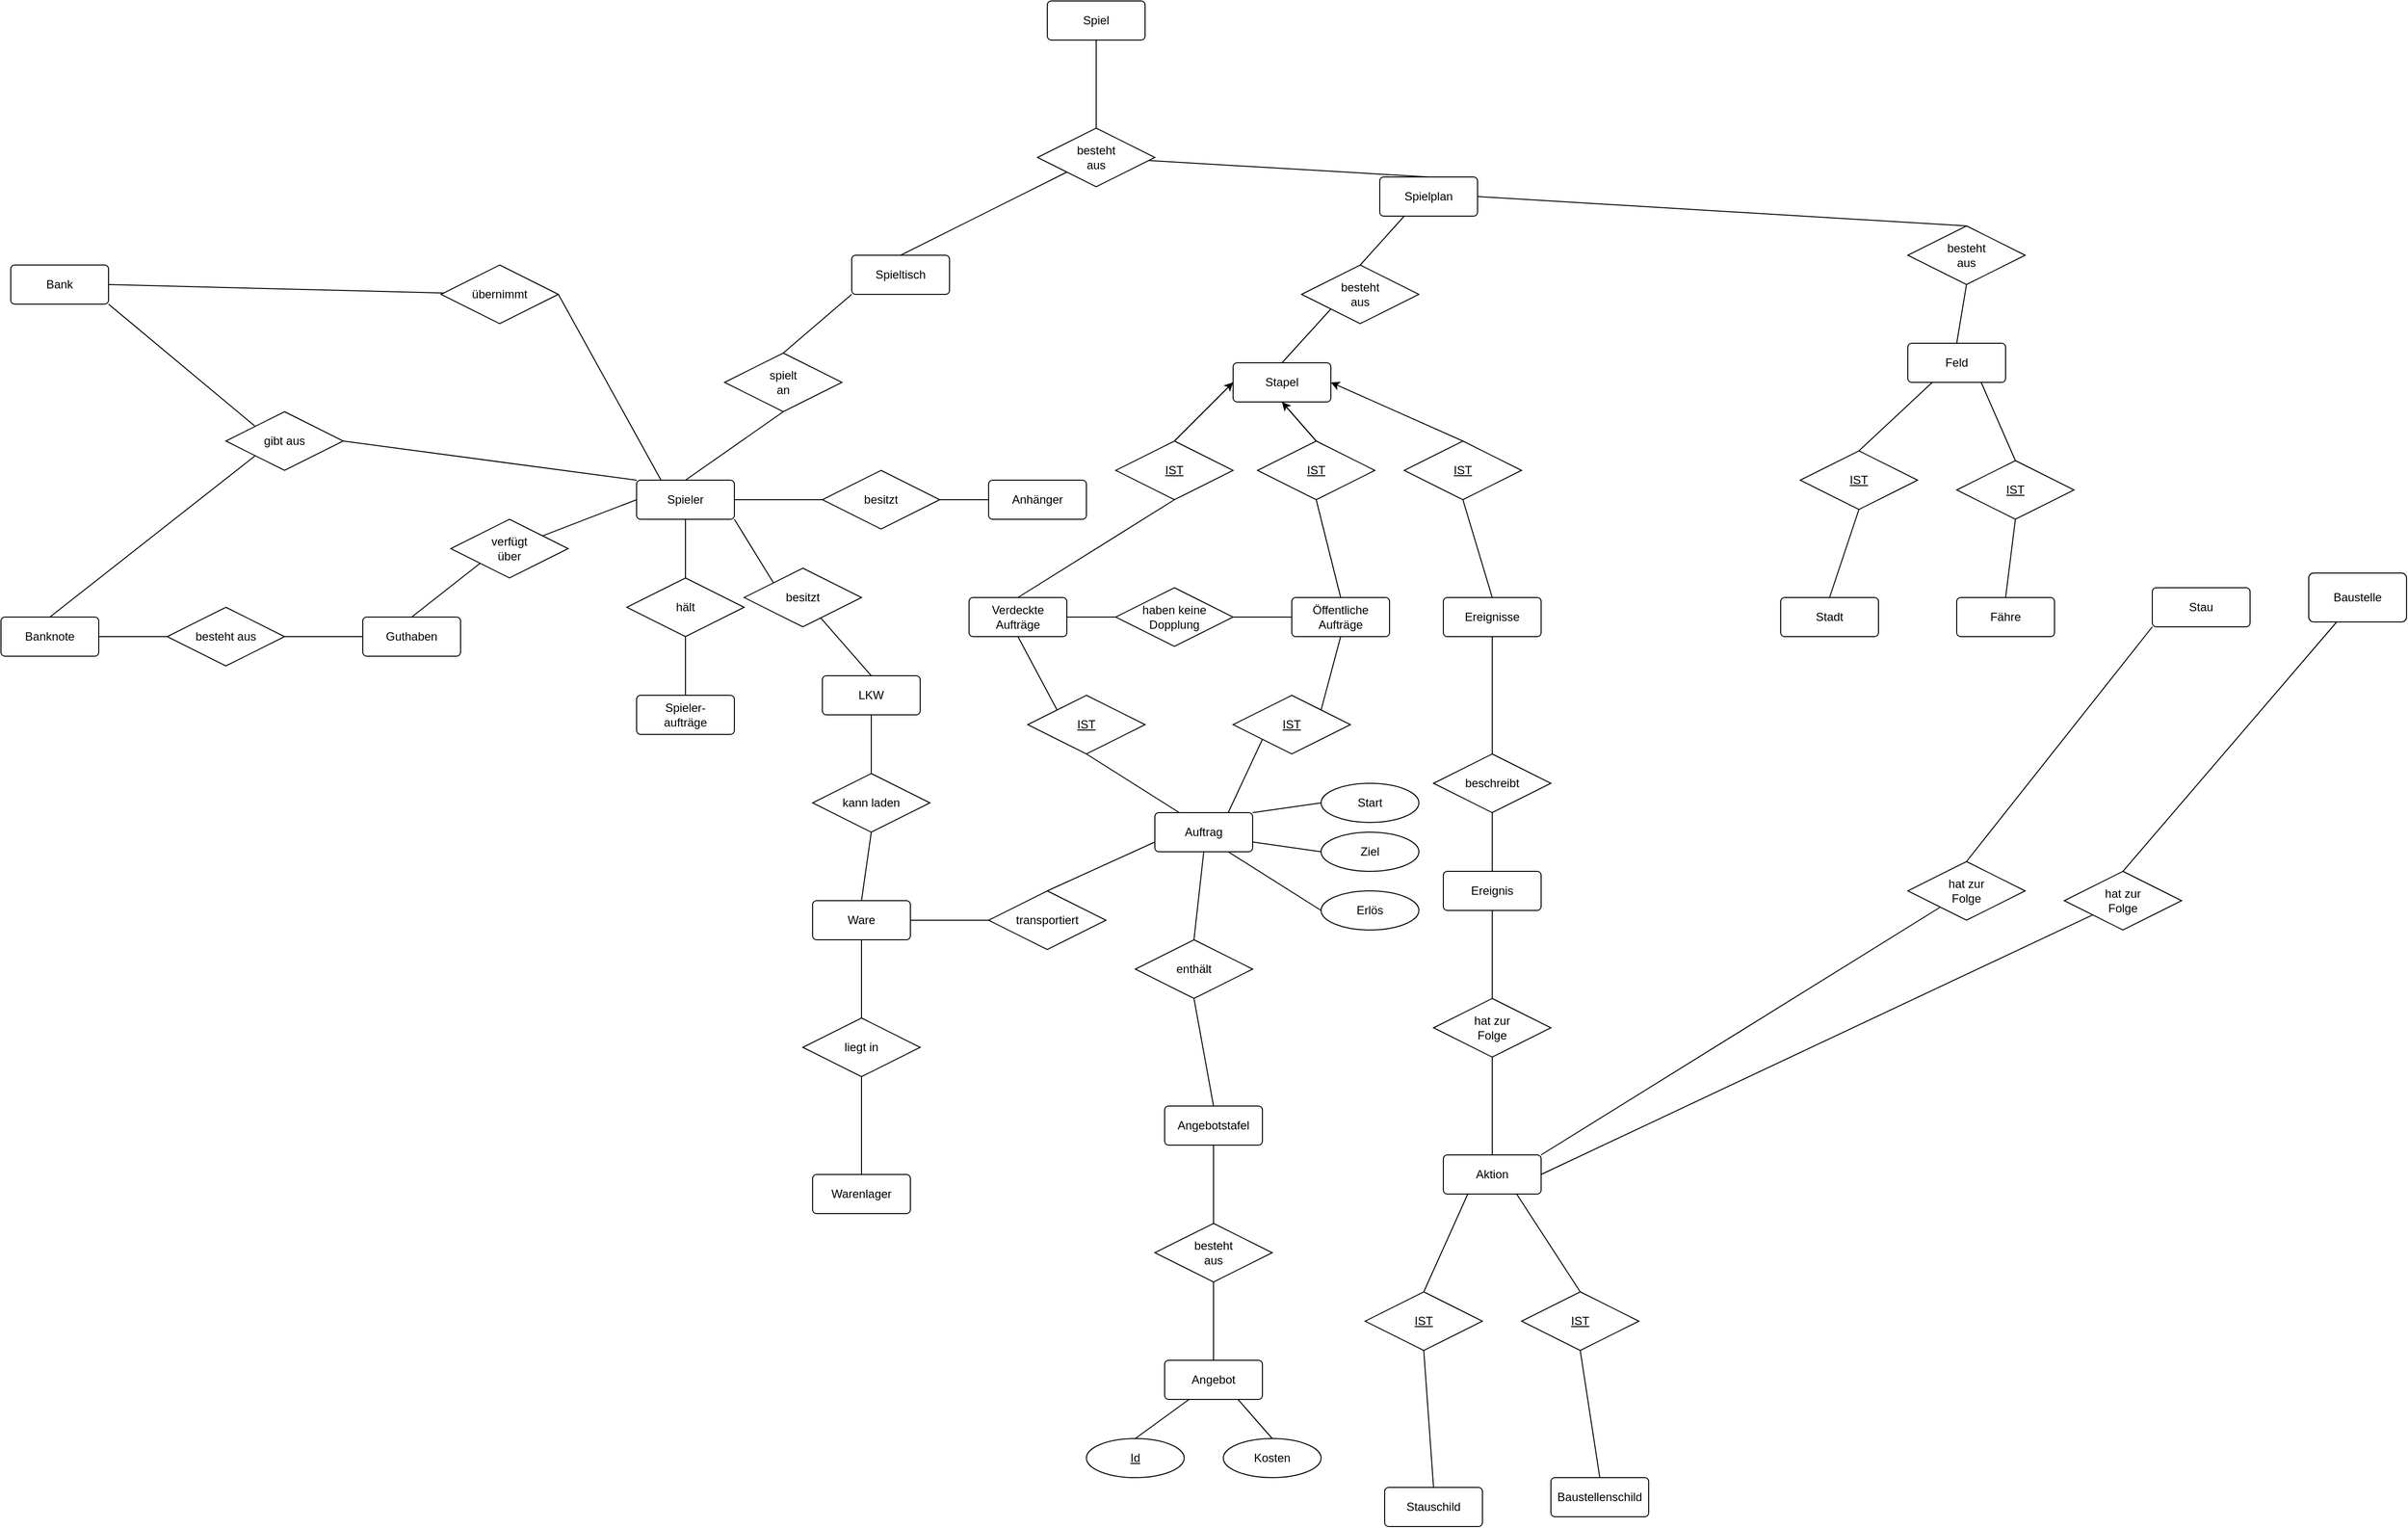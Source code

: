 <mxfile version="18.1.1" type="device"><diagram id="ntITTSzFU3TK293y7EQt" name="Page-1"><mxGraphModel dx="1580" dy="836" grid="1" gridSize="10" guides="1" tooltips="1" connect="1" arrows="1" fold="1" page="1" pageScale="1" pageWidth="4681" pageHeight="3300" math="0" shadow="0"><root><mxCell id="0"/><mxCell id="1" parent="0"/><mxCell id="xloviGdnHDKBKWyz49A0-1" value="Spieler" style="rounded=1;arcSize=10;whiteSpace=wrap;html=1;align=center;" vertex="1" parent="1"><mxGeometry x="980" y="690" width="100" height="40" as="geometry"/></mxCell><mxCell id="xloviGdnHDKBKWyz49A0-2" value="Ware" style="rounded=1;arcSize=10;whiteSpace=wrap;html=1;align=center;" vertex="1" parent="1"><mxGeometry x="1160" y="1120" width="100" height="40" as="geometry"/></mxCell><mxCell id="xloviGdnHDKBKWyz49A0-3" value="Ereignis" style="rounded=1;arcSize=10;whiteSpace=wrap;html=1;align=center;" vertex="1" parent="1"><mxGeometry x="1805" y="1090" width="100" height="40" as="geometry"/></mxCell><mxCell id="xloviGdnHDKBKWyz49A0-19" value="Stauschild" style="rounded=1;arcSize=10;whiteSpace=wrap;html=1;align=center;" vertex="1" parent="1"><mxGeometry x="1745" y="1720" width="100" height="40" as="geometry"/></mxCell><mxCell id="xloviGdnHDKBKWyz49A0-170" style="edgeStyle=none;rounded=0;orthogonalLoop=1;jettySize=auto;html=1;exitX=0.5;exitY=0;exitDx=0;exitDy=0;startArrow=none;startFill=0;endArrow=none;endFill=0;" edge="1" parent="1" source="xloviGdnHDKBKWyz49A0-20"><mxGeometry relative="1" as="geometry"><mxPoint x="1964.308" y="1710.692" as="targetPoint"/></mxGeometry></mxCell><mxCell id="xloviGdnHDKBKWyz49A0-20" value="Baustellenschild" style="rounded=1;arcSize=10;whiteSpace=wrap;html=1;align=center;" vertex="1" parent="1"><mxGeometry x="1915" y="1710" width="100" height="40" as="geometry"/></mxCell><mxCell id="xloviGdnHDKBKWyz49A0-21" value="&lt;div&gt;Spieler-&lt;/div&gt;&lt;div&gt;aufträge&lt;br&gt;&lt;/div&gt;" style="rounded=1;arcSize=10;whiteSpace=wrap;html=1;align=center;" vertex="1" parent="1"><mxGeometry x="980" y="910" width="100" height="40" as="geometry"/></mxCell><mxCell id="xloviGdnHDKBKWyz49A0-22" value="Spiel" style="rounded=1;arcSize=10;whiteSpace=wrap;html=1;align=center;" vertex="1" parent="1"><mxGeometry x="1400" y="200" width="100" height="40" as="geometry"/></mxCell><mxCell id="xloviGdnHDKBKWyz49A0-24" value="&lt;div&gt;Verdeckte&lt;/div&gt;&lt;div&gt;Aufträge&lt;br&gt;&lt;/div&gt;" style="rounded=1;arcSize=10;whiteSpace=wrap;html=1;align=center;" vertex="1" parent="1"><mxGeometry x="1320" y="810" width="100" height="40" as="geometry"/></mxCell><mxCell id="xloviGdnHDKBKWyz49A0-25" value="&lt;div&gt;Öffentliche&lt;/div&gt;&lt;div&gt;Aufträge&lt;br&gt;&lt;/div&gt;" style="rounded=1;arcSize=10;whiteSpace=wrap;html=1;align=center;" vertex="1" parent="1"><mxGeometry x="1650" y="810" width="100" height="40" as="geometry"/></mxCell><mxCell id="xloviGdnHDKBKWyz49A0-4" value="Spielplan" style="rounded=1;arcSize=10;whiteSpace=wrap;html=1;align=center;" vertex="1" parent="1"><mxGeometry x="1740" y="380" width="100" height="40" as="geometry"/></mxCell><mxCell id="xloviGdnHDKBKWyz49A0-5" value="Feld" style="rounded=1;arcSize=10;whiteSpace=wrap;html=1;align=center;" vertex="1" parent="1"><mxGeometry x="2280" y="550" width="100" height="40" as="geometry"/></mxCell><mxCell id="xloviGdnHDKBKWyz49A0-28" value="Bank" style="rounded=1;arcSize=10;whiteSpace=wrap;html=1;align=center;" vertex="1" parent="1"><mxGeometry x="340" y="470" width="100" height="40" as="geometry"/></mxCell><mxCell id="xloviGdnHDKBKWyz49A0-29" value="Banknote" style="rounded=1;arcSize=10;whiteSpace=wrap;html=1;align=center;" vertex="1" parent="1"><mxGeometry x="330" y="830" width="100" height="40" as="geometry"/></mxCell><mxCell id="xloviGdnHDKBKWyz49A0-30" value="LKW" style="rounded=1;arcSize=10;whiteSpace=wrap;html=1;align=center;" vertex="1" parent="1"><mxGeometry x="1170" y="890" width="100" height="40" as="geometry"/></mxCell><mxCell id="xloviGdnHDKBKWyz49A0-31" value="Anhänger" style="rounded=1;arcSize=10;whiteSpace=wrap;html=1;align=center;" vertex="1" parent="1"><mxGeometry x="1340" y="690" width="100" height="40" as="geometry"/></mxCell><mxCell id="xloviGdnHDKBKWyz49A0-37" value="Fähre" style="rounded=1;arcSize=10;whiteSpace=wrap;html=1;align=center;" vertex="1" parent="1"><mxGeometry x="2330" y="810" width="100" height="40" as="geometry"/></mxCell><mxCell id="xloviGdnHDKBKWyz49A0-38" value="Aktion" style="rounded=1;arcSize=10;whiteSpace=wrap;html=1;align=center;" vertex="1" parent="1"><mxGeometry x="1805" y="1380" width="100" height="40" as="geometry"/></mxCell><mxCell id="xloviGdnHDKBKWyz49A0-41" value="Spieltisch" style="rounded=1;arcSize=10;whiteSpace=wrap;html=1;align=center;" vertex="1" parent="1"><mxGeometry x="1200" y="460" width="100" height="40" as="geometry"/></mxCell><mxCell id="xloviGdnHDKBKWyz49A0-42" value="Stadt" style="rounded=1;arcSize=10;whiteSpace=wrap;html=1;align=center;" vertex="1" parent="1"><mxGeometry x="2150" y="810" width="100" height="40" as="geometry"/></mxCell><mxCell id="xloviGdnHDKBKWyz49A0-43" value="Ereignisse" style="rounded=1;arcSize=10;whiteSpace=wrap;html=1;align=center;" vertex="1" parent="1"><mxGeometry x="1805" y="810" width="100" height="40" as="geometry"/></mxCell><mxCell id="xloviGdnHDKBKWyz49A0-44" value="Warenlager" style="rounded=1;arcSize=10;whiteSpace=wrap;html=1;align=center;" vertex="1" parent="1"><mxGeometry x="1160" y="1400" width="100" height="40" as="geometry"/></mxCell><mxCell id="xloviGdnHDKBKWyz49A0-46" value="Auftrag" style="rounded=1;arcSize=10;whiteSpace=wrap;html=1;align=center;" vertex="1" parent="1"><mxGeometry x="1510" y="1030" width="100" height="40" as="geometry"/></mxCell><mxCell id="xloviGdnHDKBKWyz49A0-47" value="&lt;div&gt;besteht&lt;/div&gt;&lt;div&gt;aus&lt;br&gt;&lt;/div&gt;" style="shape=rhombus;perimeter=rhombusPerimeter;whiteSpace=wrap;html=1;align=center;" vertex="1" parent="1"><mxGeometry x="1390" y="330" width="120" height="60" as="geometry"/></mxCell><mxCell id="xloviGdnHDKBKWyz49A0-48" value="" style="endArrow=none;html=1;rounded=0;exitX=0.5;exitY=0;exitDx=0;exitDy=0;entryX=0.5;entryY=1;entryDx=0;entryDy=0;" edge="1" parent="1" source="xloviGdnHDKBKWyz49A0-47" target="xloviGdnHDKBKWyz49A0-22"><mxGeometry relative="1" as="geometry"><mxPoint x="1500" y="350" as="sourcePoint"/><mxPoint x="1660" y="350" as="targetPoint"/></mxGeometry></mxCell><mxCell id="xloviGdnHDKBKWyz49A0-49" value="" style="endArrow=none;html=1;rounded=0;exitX=0.5;exitY=0;exitDx=0;exitDy=0;entryX=0;entryY=1;entryDx=0;entryDy=0;" edge="1" parent="1" source="xloviGdnHDKBKWyz49A0-41" target="xloviGdnHDKBKWyz49A0-47"><mxGeometry relative="1" as="geometry"><mxPoint x="1500" y="550" as="sourcePoint"/><mxPoint x="1660" y="550" as="targetPoint"/></mxGeometry></mxCell><mxCell id="xloviGdnHDKBKWyz49A0-50" value="" style="endArrow=none;html=1;rounded=0;entryX=0.5;entryY=0;entryDx=0;entryDy=0;" edge="1" parent="1" source="xloviGdnHDKBKWyz49A0-47" target="xloviGdnHDKBKWyz49A0-4"><mxGeometry relative="1" as="geometry"><mxPoint x="1490" y="450" as="sourcePoint"/><mxPoint x="1650" y="450" as="targetPoint"/></mxGeometry></mxCell><mxCell id="xloviGdnHDKBKWyz49A0-178" style="edgeStyle=none;rounded=0;orthogonalLoop=1;jettySize=auto;html=1;entryX=1;entryY=0.5;entryDx=0;entryDy=0;startArrow=none;startFill=0;endArrow=none;endFill=0;exitX=0.25;exitY=0;exitDx=0;exitDy=0;" edge="1" parent="1" source="xloviGdnHDKBKWyz49A0-1" target="xloviGdnHDKBKWyz49A0-157"><mxGeometry relative="1" as="geometry"/></mxCell><mxCell id="xloviGdnHDKBKWyz49A0-51" value="&lt;div&gt;spielt&lt;/div&gt;&lt;div&gt;an&lt;br&gt;&lt;/div&gt;" style="shape=rhombus;perimeter=rhombusPerimeter;whiteSpace=wrap;html=1;align=center;" vertex="1" parent="1"><mxGeometry x="1070" y="560" width="120" height="60" as="geometry"/></mxCell><mxCell id="xloviGdnHDKBKWyz49A0-52" value="" style="endArrow=none;html=1;rounded=0;exitX=0.5;exitY=0;exitDx=0;exitDy=0;entryX=0;entryY=1;entryDx=0;entryDy=0;" edge="1" parent="1" source="xloviGdnHDKBKWyz49A0-51" target="xloviGdnHDKBKWyz49A0-41"><mxGeometry relative="1" as="geometry"><mxPoint x="1500" y="610" as="sourcePoint"/><mxPoint x="1660" y="610" as="targetPoint"/></mxGeometry></mxCell><mxCell id="xloviGdnHDKBKWyz49A0-53" value="" style="endArrow=none;html=1;rounded=0;exitX=0.5;exitY=0;exitDx=0;exitDy=0;entryX=0.5;entryY=1;entryDx=0;entryDy=0;" edge="1" parent="1" source="xloviGdnHDKBKWyz49A0-1" target="xloviGdnHDKBKWyz49A0-51"><mxGeometry relative="1" as="geometry"><mxPoint x="1500" y="610" as="sourcePoint"/><mxPoint x="1660" y="610" as="targetPoint"/></mxGeometry></mxCell><mxCell id="xloviGdnHDKBKWyz49A0-54" value="hält" style="shape=rhombus;perimeter=rhombusPerimeter;whiteSpace=wrap;html=1;align=center;" vertex="1" parent="1"><mxGeometry x="970" y="790" width="120" height="60" as="geometry"/></mxCell><mxCell id="xloviGdnHDKBKWyz49A0-55" value="" style="endArrow=none;html=1;rounded=0;exitX=0.5;exitY=0;exitDx=0;exitDy=0;entryX=0.5;entryY=1;entryDx=0;entryDy=0;" edge="1" parent="1" source="xloviGdnHDKBKWyz49A0-21" target="xloviGdnHDKBKWyz49A0-54"><mxGeometry relative="1" as="geometry"><mxPoint x="1140" y="869.5" as="sourcePoint"/><mxPoint x="1300" y="869.5" as="targetPoint"/></mxGeometry></mxCell><mxCell id="xloviGdnHDKBKWyz49A0-57" value="" style="endArrow=none;html=1;rounded=0;exitX=0.5;exitY=0;exitDx=0;exitDy=0;entryX=0.5;entryY=1;entryDx=0;entryDy=0;" edge="1" parent="1" source="xloviGdnHDKBKWyz49A0-54" target="xloviGdnHDKBKWyz49A0-1"><mxGeometry relative="1" as="geometry"><mxPoint x="1500" y="820" as="sourcePoint"/><mxPoint x="1660" y="820" as="targetPoint"/></mxGeometry></mxCell><mxCell id="xloviGdnHDKBKWyz49A0-58" value="besitzt" style="shape=rhombus;perimeter=rhombusPerimeter;whiteSpace=wrap;html=1;align=center;" vertex="1" parent="1"><mxGeometry x="1090" y="780" width="120" height="60" as="geometry"/></mxCell><mxCell id="xloviGdnHDKBKWyz49A0-59" value="" style="endArrow=none;html=1;rounded=0;exitX=0.5;exitY=0;exitDx=0;exitDy=0;" edge="1" parent="1" source="xloviGdnHDKBKWyz49A0-30" target="xloviGdnHDKBKWyz49A0-58"><mxGeometry relative="1" as="geometry"><mxPoint x="1500" y="820" as="sourcePoint"/><mxPoint x="1660" y="820" as="targetPoint"/></mxGeometry></mxCell><mxCell id="xloviGdnHDKBKWyz49A0-60" value="" style="endArrow=none;html=1;rounded=0;exitX=0;exitY=0;exitDx=0;exitDy=0;entryX=1;entryY=1;entryDx=0;entryDy=0;" edge="1" parent="1" source="xloviGdnHDKBKWyz49A0-58" target="xloviGdnHDKBKWyz49A0-1"><mxGeometry relative="1" as="geometry"><mxPoint x="1500" y="820" as="sourcePoint"/><mxPoint x="1660" y="820" as="targetPoint"/></mxGeometry></mxCell><mxCell id="xloviGdnHDKBKWyz49A0-62" value="besitzt" style="shape=rhombus;perimeter=rhombusPerimeter;whiteSpace=wrap;html=1;align=center;" vertex="1" parent="1"><mxGeometry x="1170" y="680" width="120" height="60" as="geometry"/></mxCell><mxCell id="xloviGdnHDKBKWyz49A0-64" value="" style="endArrow=none;html=1;rounded=0;exitX=1;exitY=0.5;exitDx=0;exitDy=0;entryX=0;entryY=0.5;entryDx=0;entryDy=0;" edge="1" parent="1" source="xloviGdnHDKBKWyz49A0-62" target="xloviGdnHDKBKWyz49A0-31"><mxGeometry relative="1" as="geometry"><mxPoint x="1500" y="820" as="sourcePoint"/><mxPoint x="1660" y="820" as="targetPoint"/></mxGeometry></mxCell><mxCell id="xloviGdnHDKBKWyz49A0-65" value="" style="endArrow=none;html=1;rounded=0;entryX=0;entryY=0.5;entryDx=0;entryDy=0;exitX=1;exitY=0.5;exitDx=0;exitDy=0;" edge="1" parent="1" source="xloviGdnHDKBKWyz49A0-1" target="xloviGdnHDKBKWyz49A0-62"><mxGeometry relative="1" as="geometry"><mxPoint x="1020" y="670" as="sourcePoint"/><mxPoint x="1180" y="670" as="targetPoint"/></mxGeometry></mxCell><mxCell id="xloviGdnHDKBKWyz49A0-66" value="Guthaben" style="rounded=1;arcSize=10;whiteSpace=wrap;html=1;align=center;" vertex="1" parent="1"><mxGeometry x="700" y="830" width="100" height="40" as="geometry"/></mxCell><mxCell id="xloviGdnHDKBKWyz49A0-68" value="&lt;div&gt;verfügt&lt;/div&gt;&lt;div&gt;über&lt;br&gt;&lt;/div&gt;" style="shape=rhombus;perimeter=rhombusPerimeter;whiteSpace=wrap;html=1;align=center;" vertex="1" parent="1"><mxGeometry x="790" y="730" width="120" height="60" as="geometry"/></mxCell><mxCell id="xloviGdnHDKBKWyz49A0-69" value="" style="endArrow=none;html=1;rounded=0;entryX=0;entryY=0.5;entryDx=0;entryDy=0;" edge="1" parent="1" source="xloviGdnHDKBKWyz49A0-68" target="xloviGdnHDKBKWyz49A0-1"><mxGeometry relative="1" as="geometry"><mxPoint x="830" y="709.5" as="sourcePoint"/><mxPoint x="960" y="710" as="targetPoint"/></mxGeometry></mxCell><mxCell id="xloviGdnHDKBKWyz49A0-70" value="" style="endArrow=none;html=1;rounded=0;entryX=0;entryY=1;entryDx=0;entryDy=0;exitX=0.5;exitY=0;exitDx=0;exitDy=0;" edge="1" parent="1" source="xloviGdnHDKBKWyz49A0-66" target="xloviGdnHDKBKWyz49A0-68"><mxGeometry relative="1" as="geometry"><mxPoint x="640" y="780" as="sourcePoint"/><mxPoint x="800" y="780" as="targetPoint"/></mxGeometry></mxCell><mxCell id="xloviGdnHDKBKWyz49A0-71" value="besteht aus" style="shape=rhombus;perimeter=rhombusPerimeter;whiteSpace=wrap;html=1;align=center;" vertex="1" parent="1"><mxGeometry x="500" y="820" width="120" height="60" as="geometry"/></mxCell><mxCell id="xloviGdnHDKBKWyz49A0-72" value="" style="endArrow=none;html=1;rounded=0;entryX=0;entryY=0.5;entryDx=0;entryDy=0;exitX=1;exitY=0.5;exitDx=0;exitDy=0;" edge="1" parent="1" source="xloviGdnHDKBKWyz49A0-71" target="xloviGdnHDKBKWyz49A0-66"><mxGeometry relative="1" as="geometry"><mxPoint x="510" y="799" as="sourcePoint"/><mxPoint x="670" y="799" as="targetPoint"/></mxGeometry></mxCell><mxCell id="xloviGdnHDKBKWyz49A0-73" value="" style="endArrow=none;html=1;rounded=0;entryX=0;entryY=0.5;entryDx=0;entryDy=0;exitX=1;exitY=0.5;exitDx=0;exitDy=0;" edge="1" parent="1" source="xloviGdnHDKBKWyz49A0-29" target="xloviGdnHDKBKWyz49A0-71"><mxGeometry relative="1" as="geometry"><mxPoint x="390" y="809.5" as="sourcePoint"/><mxPoint x="490" y="840" as="targetPoint"/></mxGeometry></mxCell><mxCell id="xloviGdnHDKBKWyz49A0-74" value="gibt aus" style="shape=rhombus;perimeter=rhombusPerimeter;whiteSpace=wrap;html=1;align=center;" vertex="1" parent="1"><mxGeometry x="560" y="620" width="120" height="60" as="geometry"/></mxCell><mxCell id="xloviGdnHDKBKWyz49A0-76" value="" style="endArrow=none;html=1;rounded=0;entryX=0;entryY=0;entryDx=0;entryDy=0;exitX=1;exitY=0.5;exitDx=0;exitDy=0;" edge="1" parent="1" source="xloviGdnHDKBKWyz49A0-74" target="xloviGdnHDKBKWyz49A0-1"><mxGeometry relative="1" as="geometry"><mxPoint x="720" y="630" as="sourcePoint"/><mxPoint x="880" y="630" as="targetPoint"/></mxGeometry></mxCell><mxCell id="xloviGdnHDKBKWyz49A0-77" value="" style="endArrow=none;html=1;rounded=0;exitX=0;exitY=0;exitDx=0;exitDy=0;entryX=1;entryY=1;entryDx=0;entryDy=0;" edge="1" parent="1" source="xloviGdnHDKBKWyz49A0-74" target="xloviGdnHDKBKWyz49A0-28"><mxGeometry relative="1" as="geometry"><mxPoint x="810" y="580" as="sourcePoint"/><mxPoint x="970" y="580" as="targetPoint"/></mxGeometry></mxCell><mxCell id="xloviGdnHDKBKWyz49A0-79" value="" style="endArrow=none;html=1;rounded=0;exitX=0.5;exitY=0;exitDx=0;exitDy=0;entryX=0;entryY=1;entryDx=0;entryDy=0;" edge="1" parent="1" source="xloviGdnHDKBKWyz49A0-29" target="xloviGdnHDKBKWyz49A0-74"><mxGeometry relative="1" as="geometry"><mxPoint x="350" y="709.5" as="sourcePoint"/><mxPoint x="510" y="709.5" as="targetPoint"/></mxGeometry></mxCell><mxCell id="xloviGdnHDKBKWyz49A0-81" value="&lt;u&gt;IST&lt;/u&gt;" style="shape=rhombus;perimeter=rhombusPerimeter;whiteSpace=wrap;html=1;align=center;" vertex="1" parent="1"><mxGeometry x="2170" y="660" width="120" height="60" as="geometry"/></mxCell><mxCell id="xloviGdnHDKBKWyz49A0-83" value="&lt;u&gt;IST&lt;/u&gt;" style="shape=rhombus;perimeter=rhombusPerimeter;whiteSpace=wrap;html=1;align=center;" vertex="1" parent="1"><mxGeometry x="2330" y="670" width="120" height="60" as="geometry"/></mxCell><mxCell id="xloviGdnHDKBKWyz49A0-84" value="" style="endArrow=none;html=1;rounded=0;exitX=0.5;exitY=0;exitDx=0;exitDy=0;entryX=0.5;entryY=1;entryDx=0;entryDy=0;" edge="1" parent="1" source="xloviGdnHDKBKWyz49A0-37" target="xloviGdnHDKBKWyz49A0-83"><mxGeometry relative="1" as="geometry"><mxPoint x="2340" y="720" as="sourcePoint"/><mxPoint x="2500" y="720" as="targetPoint"/></mxGeometry></mxCell><mxCell id="xloviGdnHDKBKWyz49A0-85" value="" style="endArrow=none;html=1;rounded=0;exitX=0.5;exitY=0;exitDx=0;exitDy=0;entryX=0.75;entryY=1;entryDx=0;entryDy=0;" edge="1" parent="1" source="xloviGdnHDKBKWyz49A0-83" target="xloviGdnHDKBKWyz49A0-5"><mxGeometry relative="1" as="geometry"><mxPoint x="2400" y="660" as="sourcePoint"/><mxPoint x="2410" y="580" as="targetPoint"/></mxGeometry></mxCell><mxCell id="xloviGdnHDKBKWyz49A0-86" value="" style="endArrow=none;html=1;rounded=0;exitX=0.5;exitY=0;exitDx=0;exitDy=0;entryX=0.25;entryY=1;entryDx=0;entryDy=0;" edge="1" parent="1" source="xloviGdnHDKBKWyz49A0-81" target="xloviGdnHDKBKWyz49A0-5"><mxGeometry relative="1" as="geometry"><mxPoint x="2160" y="619.5" as="sourcePoint"/><mxPoint x="2320" y="619.5" as="targetPoint"/></mxGeometry></mxCell><mxCell id="xloviGdnHDKBKWyz49A0-87" value="" style="endArrow=none;html=1;rounded=0;exitX=0.5;exitY=0;exitDx=0;exitDy=0;entryX=0.5;entryY=1;entryDx=0;entryDy=0;" edge="1" parent="1" source="xloviGdnHDKBKWyz49A0-42" target="xloviGdnHDKBKWyz49A0-81"><mxGeometry relative="1" as="geometry"><mxPoint x="2150" y="800" as="sourcePoint"/><mxPoint x="2225" y="730" as="targetPoint"/></mxGeometry></mxCell><mxCell id="xloviGdnHDKBKWyz49A0-89" value="&lt;div&gt;besteht&lt;/div&gt;&lt;div&gt;aus&lt;br&gt;&lt;/div&gt;" style="shape=rhombus;perimeter=rhombusPerimeter;whiteSpace=wrap;html=1;align=center;" vertex="1" parent="1"><mxGeometry x="2280" y="430" width="120" height="60" as="geometry"/></mxCell><mxCell id="xloviGdnHDKBKWyz49A0-90" value="" style="endArrow=none;html=1;rounded=0;exitX=0.5;exitY=0;exitDx=0;exitDy=0;entryX=1;entryY=0.5;entryDx=0;entryDy=0;" edge="1" parent="1" source="xloviGdnHDKBKWyz49A0-89" target="xloviGdnHDKBKWyz49A0-4"><mxGeometry relative="1" as="geometry"><mxPoint x="1780" y="460" as="sourcePoint"/><mxPoint x="1820" y="390" as="targetPoint"/></mxGeometry></mxCell><mxCell id="xloviGdnHDKBKWyz49A0-92" value="" style="endArrow=none;html=1;rounded=0;exitX=0.5;exitY=0;exitDx=0;exitDy=0;entryX=0.5;entryY=1;entryDx=0;entryDy=0;" edge="1" parent="1" source="xloviGdnHDKBKWyz49A0-5" target="xloviGdnHDKBKWyz49A0-89"><mxGeometry relative="1" as="geometry"><mxPoint x="2330" y="510" as="sourcePoint"/><mxPoint x="2490" y="510" as="targetPoint"/></mxGeometry></mxCell><mxCell id="xloviGdnHDKBKWyz49A0-93" value="Stapel" style="rounded=1;arcSize=10;whiteSpace=wrap;html=1;align=center;" vertex="1" parent="1"><mxGeometry x="1590" y="570" width="100" height="40" as="geometry"/></mxCell><mxCell id="xloviGdnHDKBKWyz49A0-95" value="&lt;div&gt;besteht&lt;/div&gt;&lt;div&gt;aus&lt;br&gt;&lt;/div&gt;" style="shape=rhombus;perimeter=rhombusPerimeter;whiteSpace=wrap;html=1;align=center;" vertex="1" parent="1"><mxGeometry x="1660" y="470" width="120" height="60" as="geometry"/></mxCell><mxCell id="xloviGdnHDKBKWyz49A0-96" value="" style="endArrow=none;html=1;rounded=0;exitX=0.5;exitY=0;exitDx=0;exitDy=0;entryX=0.25;entryY=1;entryDx=0;entryDy=0;" edge="1" parent="1" source="xloviGdnHDKBKWyz49A0-95" target="xloviGdnHDKBKWyz49A0-4"><mxGeometry relative="1" as="geometry"><mxPoint x="1790" y="450" as="sourcePoint"/><mxPoint x="1950" y="450" as="targetPoint"/></mxGeometry></mxCell><mxCell id="xloviGdnHDKBKWyz49A0-97" value="" style="endArrow=none;html=1;rounded=0;exitX=0.5;exitY=0;exitDx=0;exitDy=0;entryX=0;entryY=1;entryDx=0;entryDy=0;" edge="1" parent="1" source="xloviGdnHDKBKWyz49A0-93" target="xloviGdnHDKBKWyz49A0-95"><mxGeometry relative="1" as="geometry"><mxPoint x="1790" y="790" as="sourcePoint"/><mxPoint x="1950" y="790" as="targetPoint"/></mxGeometry></mxCell><mxCell id="xloviGdnHDKBKWyz49A0-98" value="&lt;u&gt;IST&lt;/u&gt;" style="shape=rhombus;perimeter=rhombusPerimeter;whiteSpace=wrap;html=1;align=center;" vertex="1" parent="1"><mxGeometry x="1725" y="1520" width="120" height="60" as="geometry"/></mxCell><mxCell id="xloviGdnHDKBKWyz49A0-99" value="&lt;u&gt;IST&lt;/u&gt;" style="shape=rhombus;perimeter=rhombusPerimeter;whiteSpace=wrap;html=1;align=center;" vertex="1" parent="1"><mxGeometry x="1885" y="1520" width="120" height="60" as="geometry"/></mxCell><mxCell id="xloviGdnHDKBKWyz49A0-101" value="" style="endArrow=none;html=1;rounded=0;exitX=0.25;exitY=1;exitDx=0;exitDy=0;entryX=0.5;entryY=0;entryDx=0;entryDy=0;" edge="1" parent="1" source="xloviGdnHDKBKWyz49A0-38" target="xloviGdnHDKBKWyz49A0-98"><mxGeometry relative="1" as="geometry"><mxPoint x="1945" y="1450" as="sourcePoint"/><mxPoint x="2135" y="1440" as="targetPoint"/></mxGeometry></mxCell><mxCell id="xloviGdnHDKBKWyz49A0-102" value="" style="endArrow=none;html=1;rounded=0;entryX=0.5;entryY=0;entryDx=0;entryDy=0;exitX=0.5;exitY=1;exitDx=0;exitDy=0;" edge="1" parent="1" source="xloviGdnHDKBKWyz49A0-98" target="xloviGdnHDKBKWyz49A0-19"><mxGeometry relative="1" as="geometry"><mxPoint x="1735" y="1590" as="sourcePoint"/><mxPoint x="1775" y="1645" as="targetPoint"/></mxGeometry></mxCell><mxCell id="xloviGdnHDKBKWyz49A0-103" value="" style="endArrow=none;html=1;rounded=0;exitX=0.75;exitY=1;exitDx=0;exitDy=0;entryX=0.5;entryY=0;entryDx=0;entryDy=0;" edge="1" parent="1" source="xloviGdnHDKBKWyz49A0-38" target="xloviGdnHDKBKWyz49A0-99"><mxGeometry relative="1" as="geometry"><mxPoint x="1945" y="1430" as="sourcePoint"/><mxPoint x="2175" y="1440" as="targetPoint"/></mxGeometry></mxCell><mxCell id="xloviGdnHDKBKWyz49A0-104" value="" style="endArrow=none;html=1;rounded=0;exitX=0.5;exitY=1;exitDx=0;exitDy=0;entryX=0.5;entryY=0;entryDx=0;entryDy=0;" edge="1" parent="1" source="xloviGdnHDKBKWyz49A0-99" target="xloviGdnHDKBKWyz49A0-20"><mxGeometry relative="1" as="geometry"><mxPoint x="2005" y="1578.82" as="sourcePoint"/><mxPoint x="2165" y="1578.82" as="targetPoint"/></mxGeometry></mxCell><mxCell id="xloviGdnHDKBKWyz49A0-105" value="&lt;div&gt;hat zur&lt;/div&gt;&lt;div&gt;Folge&lt;br&gt;&lt;/div&gt;" style="shape=rhombus;perimeter=rhombusPerimeter;whiteSpace=wrap;html=1;align=center;" vertex="1" parent="1"><mxGeometry x="1795" y="1220" width="120" height="60" as="geometry"/></mxCell><mxCell id="xloviGdnHDKBKWyz49A0-106" value="" style="endArrow=none;html=1;rounded=0;exitX=0.5;exitY=0;exitDx=0;exitDy=0;" edge="1" parent="1" source="xloviGdnHDKBKWyz49A0-38" target="xloviGdnHDKBKWyz49A0-105"><mxGeometry relative="1" as="geometry"><mxPoint x="2015" y="1280" as="sourcePoint"/><mxPoint x="2175" y="1280" as="targetPoint"/></mxGeometry></mxCell><mxCell id="xloviGdnHDKBKWyz49A0-107" value="" style="endArrow=none;html=1;rounded=0;exitX=0.5;exitY=0;exitDx=0;exitDy=0;entryX=0.5;entryY=1;entryDx=0;entryDy=0;" edge="1" parent="1" source="xloviGdnHDKBKWyz49A0-105" target="xloviGdnHDKBKWyz49A0-3"><mxGeometry relative="1" as="geometry"><mxPoint x="1855" y="1180" as="sourcePoint"/><mxPoint x="2015" y="1180" as="targetPoint"/></mxGeometry></mxCell><mxCell id="xloviGdnHDKBKWyz49A0-108" value="beschreibt" style="shape=rhombus;perimeter=rhombusPerimeter;whiteSpace=wrap;html=1;align=center;" vertex="1" parent="1"><mxGeometry x="1795" y="970" width="120" height="60" as="geometry"/></mxCell><mxCell id="xloviGdnHDKBKWyz49A0-110" value="" style="endArrow=none;html=1;rounded=0;exitX=0.5;exitY=0;exitDx=0;exitDy=0;entryX=0.5;entryY=1;entryDx=0;entryDy=0;" edge="1" parent="1" source="xloviGdnHDKBKWyz49A0-108" target="xloviGdnHDKBKWyz49A0-43"><mxGeometry relative="1" as="geometry"><mxPoint x="1895" y="949.41" as="sourcePoint"/><mxPoint x="2055" y="949.41" as="targetPoint"/></mxGeometry></mxCell><mxCell id="xloviGdnHDKBKWyz49A0-111" value="" style="endArrow=none;html=1;rounded=0;exitX=0.5;exitY=1;exitDx=0;exitDy=0;entryX=0.5;entryY=0;entryDx=0;entryDy=0;" edge="1" parent="1" source="xloviGdnHDKBKWyz49A0-108" target="xloviGdnHDKBKWyz49A0-3"><mxGeometry relative="1" as="geometry"><mxPoint x="1905" y="1050" as="sourcePoint"/><mxPoint x="2065" y="1050" as="targetPoint"/></mxGeometry></mxCell><mxCell id="xloviGdnHDKBKWyz49A0-112" value="&lt;u&gt;IST&lt;/u&gt;" style="shape=rhombus;perimeter=rhombusPerimeter;whiteSpace=wrap;html=1;align=center;" vertex="1" parent="1"><mxGeometry x="1470" y="650" width="120" height="60" as="geometry"/></mxCell><mxCell id="xloviGdnHDKBKWyz49A0-113" value="&lt;u&gt;IST&lt;/u&gt;" style="shape=rhombus;perimeter=rhombusPerimeter;whiteSpace=wrap;html=1;align=center;" vertex="1" parent="1"><mxGeometry x="1765" y="650" width="120" height="60" as="geometry"/></mxCell><mxCell id="xloviGdnHDKBKWyz49A0-114" value="&lt;u&gt;IST&lt;/u&gt;" style="shape=rhombus;perimeter=rhombusPerimeter;whiteSpace=wrap;html=1;align=center;" vertex="1" parent="1"><mxGeometry x="1615" y="650" width="120" height="60" as="geometry"/></mxCell><mxCell id="xloviGdnHDKBKWyz49A0-115" value="" style="endArrow=none;html=1;rounded=0;entryX=0.5;entryY=0;entryDx=0;entryDy=0;exitX=1;exitY=0.5;exitDx=0;exitDy=0;endFill=0;startArrow=classic;startFill=1;" edge="1" parent="1" source="xloviGdnHDKBKWyz49A0-93" target="xloviGdnHDKBKWyz49A0-113"><mxGeometry relative="1" as="geometry"><mxPoint x="1700" y="608.67" as="sourcePoint"/><mxPoint x="1860" y="608.67" as="targetPoint"/></mxGeometry></mxCell><mxCell id="xloviGdnHDKBKWyz49A0-116" value="" style="endArrow=none;html=1;rounded=0;exitX=0.5;exitY=0;exitDx=0;exitDy=0;entryX=0.5;entryY=1;entryDx=0;entryDy=0;" edge="1" parent="1" source="xloviGdnHDKBKWyz49A0-114" target="xloviGdnHDKBKWyz49A0-93"><mxGeometry relative="1" as="geometry"><mxPoint x="1690" y="820" as="sourcePoint"/><mxPoint x="1850" y="820" as="targetPoint"/></mxGeometry></mxCell><mxCell id="xloviGdnHDKBKWyz49A0-118" value="" style="endArrow=none;html=1;rounded=0;entryX=0.5;entryY=0;entryDx=0;entryDy=0;exitX=0;exitY=0.5;exitDx=0;exitDy=0;" edge="1" parent="1" source="xloviGdnHDKBKWyz49A0-93" target="xloviGdnHDKBKWyz49A0-112"><mxGeometry relative="1" as="geometry"><mxPoint x="1360" y="580" as="sourcePoint"/><mxPoint x="1520" y="580" as="targetPoint"/></mxGeometry></mxCell><mxCell id="xloviGdnHDKBKWyz49A0-119" value="" style="endArrow=none;html=1;rounded=0;exitX=0.5;exitY=1;exitDx=0;exitDy=0;entryX=0.5;entryY=0;entryDx=0;entryDy=0;" edge="1" parent="1" source="xloviGdnHDKBKWyz49A0-112" target="xloviGdnHDKBKWyz49A0-24"><mxGeometry relative="1" as="geometry"><mxPoint x="1690" y="820" as="sourcePoint"/><mxPoint x="1850" y="820" as="targetPoint"/></mxGeometry></mxCell><mxCell id="xloviGdnHDKBKWyz49A0-120" value="" style="endArrow=none;html=1;rounded=0;exitX=0.5;exitY=1;exitDx=0;exitDy=0;entryX=0.5;entryY=0;entryDx=0;entryDy=0;" edge="1" parent="1" source="xloviGdnHDKBKWyz49A0-114" target="xloviGdnHDKBKWyz49A0-25"><mxGeometry relative="1" as="geometry"><mxPoint x="1690" y="820" as="sourcePoint"/><mxPoint x="1850" y="820" as="targetPoint"/></mxGeometry></mxCell><mxCell id="xloviGdnHDKBKWyz49A0-121" value="" style="endArrow=none;html=1;rounded=0;exitX=0.5;exitY=1;exitDx=0;exitDy=0;entryX=0.5;entryY=0;entryDx=0;entryDy=0;" edge="1" parent="1" source="xloviGdnHDKBKWyz49A0-113" target="xloviGdnHDKBKWyz49A0-43"><mxGeometry relative="1" as="geometry"><mxPoint x="1815" y="759.33" as="sourcePoint"/><mxPoint x="1975" y="759.33" as="targetPoint"/></mxGeometry></mxCell><mxCell id="xloviGdnHDKBKWyz49A0-123" value="&lt;u&gt;IST&lt;/u&gt;" style="shape=rhombus;perimeter=rhombusPerimeter;whiteSpace=wrap;html=1;align=center;" vertex="1" parent="1"><mxGeometry x="1590" y="910" width="120" height="60" as="geometry"/></mxCell><mxCell id="xloviGdnHDKBKWyz49A0-124" value="&lt;u&gt;IST&lt;/u&gt;" style="shape=rhombus;perimeter=rhombusPerimeter;whiteSpace=wrap;html=1;align=center;" vertex="1" parent="1"><mxGeometry x="1380" y="910" width="120" height="60" as="geometry"/></mxCell><mxCell id="xloviGdnHDKBKWyz49A0-125" value="&lt;div&gt;haben keine&lt;/div&gt;&lt;div&gt;Dopplung&lt;br&gt;&lt;/div&gt;" style="shape=rhombus;perimeter=rhombusPerimeter;whiteSpace=wrap;html=1;align=center;" vertex="1" parent="1"><mxGeometry x="1470" y="800" width="120" height="60" as="geometry"/></mxCell><mxCell id="xloviGdnHDKBKWyz49A0-126" value="" style="endArrow=none;html=1;rounded=0;exitX=1;exitY=0.5;exitDx=0;exitDy=0;entryX=0;entryY=0.5;entryDx=0;entryDy=0;" edge="1" parent="1" source="xloviGdnHDKBKWyz49A0-125" target="xloviGdnHDKBKWyz49A0-25"><mxGeometry relative="1" as="geometry"><mxPoint x="1580" y="870" as="sourcePoint"/><mxPoint x="1740" y="870" as="targetPoint"/></mxGeometry></mxCell><mxCell id="xloviGdnHDKBKWyz49A0-127" value="" style="endArrow=none;html=1;rounded=0;exitX=1;exitY=0.5;exitDx=0;exitDy=0;entryX=0;entryY=0.5;entryDx=0;entryDy=0;" edge="1" parent="1" source="xloviGdnHDKBKWyz49A0-24" target="xloviGdnHDKBKWyz49A0-125"><mxGeometry relative="1" as="geometry"><mxPoint x="1460" y="880" as="sourcePoint"/><mxPoint x="1620" y="880" as="targetPoint"/></mxGeometry></mxCell><mxCell id="xloviGdnHDKBKWyz49A0-128" value="" style="endArrow=none;html=1;rounded=0;exitX=0.5;exitY=1;exitDx=0;exitDy=0;entryX=0;entryY=0;entryDx=0;entryDy=0;" edge="1" parent="1" source="xloviGdnHDKBKWyz49A0-24" target="xloviGdnHDKBKWyz49A0-124"><mxGeometry relative="1" as="geometry"><mxPoint x="1380" y="880" as="sourcePoint"/><mxPoint x="1540" y="880" as="targetPoint"/></mxGeometry></mxCell><mxCell id="xloviGdnHDKBKWyz49A0-129" value="" style="endArrow=none;html=1;rounded=0;exitX=0.5;exitY=1;exitDx=0;exitDy=0;entryX=0.25;entryY=0;entryDx=0;entryDy=0;" edge="1" parent="1" source="xloviGdnHDKBKWyz49A0-124" target="xloviGdnHDKBKWyz49A0-46"><mxGeometry relative="1" as="geometry"><mxPoint x="1360" y="1010" as="sourcePoint"/><mxPoint x="1520" y="1010" as="targetPoint"/></mxGeometry></mxCell><mxCell id="xloviGdnHDKBKWyz49A0-130" value="" style="endArrow=none;html=1;rounded=0;exitX=0.5;exitY=1;exitDx=0;exitDy=0;entryX=1;entryY=0;entryDx=0;entryDy=0;" edge="1" parent="1" source="xloviGdnHDKBKWyz49A0-25" target="xloviGdnHDKBKWyz49A0-123"><mxGeometry relative="1" as="geometry"><mxPoint x="1685" y="890" as="sourcePoint"/><mxPoint x="1845" y="890" as="targetPoint"/></mxGeometry></mxCell><mxCell id="xloviGdnHDKBKWyz49A0-131" value="" style="endArrow=none;html=1;rounded=0;exitX=0.75;exitY=0;exitDx=0;exitDy=0;entryX=0;entryY=1;entryDx=0;entryDy=0;" edge="1" parent="1" source="xloviGdnHDKBKWyz49A0-46" target="xloviGdnHDKBKWyz49A0-123"><mxGeometry relative="1" as="geometry"><mxPoint x="1630" y="1000" as="sourcePoint"/><mxPoint x="1790" y="1000" as="targetPoint"/></mxGeometry></mxCell><mxCell id="xloviGdnHDKBKWyz49A0-132" value="kann laden" style="shape=rhombus;perimeter=rhombusPerimeter;whiteSpace=wrap;html=1;align=center;" vertex="1" parent="1"><mxGeometry x="1160" y="990" width="120" height="60" as="geometry"/></mxCell><mxCell id="xloviGdnHDKBKWyz49A0-133" value="liegt in" style="shape=rhombus;perimeter=rhombusPerimeter;whiteSpace=wrap;html=1;align=center;" vertex="1" parent="1"><mxGeometry x="1150" y="1240" width="120" height="60" as="geometry"/></mxCell><mxCell id="xloviGdnHDKBKWyz49A0-134" value="transportiert" style="shape=rhombus;perimeter=rhombusPerimeter;whiteSpace=wrap;html=1;align=center;" vertex="1" parent="1"><mxGeometry x="1340" y="1110" width="120" height="60" as="geometry"/></mxCell><mxCell id="xloviGdnHDKBKWyz49A0-135" value="" style="endArrow=none;html=1;rounded=0;exitX=1;exitY=0.5;exitDx=0;exitDy=0;entryX=0;entryY=0.5;entryDx=0;entryDy=0;" edge="1" parent="1" source="xloviGdnHDKBKWyz49A0-2" target="xloviGdnHDKBKWyz49A0-134"><mxGeometry relative="1" as="geometry"><mxPoint x="1320" y="1210" as="sourcePoint"/><mxPoint x="1480" y="1210" as="targetPoint"/></mxGeometry></mxCell><mxCell id="xloviGdnHDKBKWyz49A0-136" value="" style="endArrow=none;html=1;rounded=0;exitX=0.5;exitY=0;exitDx=0;exitDy=0;entryX=0;entryY=0.75;entryDx=0;entryDy=0;" edge="1" parent="1" source="xloviGdnHDKBKWyz49A0-134" target="xloviGdnHDKBKWyz49A0-46"><mxGeometry relative="1" as="geometry"><mxPoint x="1520" y="1108.67" as="sourcePoint"/><mxPoint x="1680" y="1108.67" as="targetPoint"/></mxGeometry></mxCell><mxCell id="xloviGdnHDKBKWyz49A0-137" value="" style="endArrow=none;html=1;rounded=0;entryX=0.5;entryY=1;entryDx=0;entryDy=0;" edge="1" parent="1" source="xloviGdnHDKBKWyz49A0-132" target="xloviGdnHDKBKWyz49A0-30"><mxGeometry relative="1" as="geometry"><mxPoint x="910" y="1060" as="sourcePoint"/><mxPoint x="1070" y="1060" as="targetPoint"/></mxGeometry></mxCell><mxCell id="xloviGdnHDKBKWyz49A0-138" value="" style="endArrow=none;html=1;rounded=0;entryX=0.5;entryY=0;entryDx=0;entryDy=0;exitX=0.5;exitY=1;exitDx=0;exitDy=0;" edge="1" parent="1" source="xloviGdnHDKBKWyz49A0-132" target="xloviGdnHDKBKWyz49A0-2"><mxGeometry relative="1" as="geometry"><mxPoint x="1030" y="1100" as="sourcePoint"/><mxPoint x="1190" y="1100" as="targetPoint"/></mxGeometry></mxCell><mxCell id="xloviGdnHDKBKWyz49A0-139" value="" style="endArrow=none;html=1;rounded=0;entryX=0.5;entryY=0;entryDx=0;entryDy=0;exitX=0.5;exitY=1;exitDx=0;exitDy=0;" edge="1" parent="1" source="xloviGdnHDKBKWyz49A0-2" target="xloviGdnHDKBKWyz49A0-133"><mxGeometry relative="1" as="geometry"><mxPoint x="1020" y="1190" as="sourcePoint"/><mxPoint x="1180" y="1190" as="targetPoint"/></mxGeometry></mxCell><mxCell id="xloviGdnHDKBKWyz49A0-140" value="" style="endArrow=none;html=1;rounded=0;exitX=0.5;exitY=1;exitDx=0;exitDy=0;" edge="1" parent="1" source="xloviGdnHDKBKWyz49A0-133" target="xloviGdnHDKBKWyz49A0-44"><mxGeometry relative="1" as="geometry"><mxPoint x="1200" y="1330" as="sourcePoint"/><mxPoint x="1360" y="1330" as="targetPoint"/></mxGeometry></mxCell><mxCell id="xloviGdnHDKBKWyz49A0-141" value="Start" style="ellipse;whiteSpace=wrap;html=1;align=center;" vertex="1" parent="1"><mxGeometry x="1680" y="1000" width="100" height="40" as="geometry"/></mxCell><mxCell id="xloviGdnHDKBKWyz49A0-142" value="Ziel" style="ellipse;whiteSpace=wrap;html=1;align=center;" vertex="1" parent="1"><mxGeometry x="1680" y="1050" width="100" height="40" as="geometry"/></mxCell><mxCell id="xloviGdnHDKBKWyz49A0-144" value="Angebotstafel" style="rounded=1;arcSize=10;whiteSpace=wrap;html=1;align=center;" vertex="1" parent="1"><mxGeometry x="1520" y="1330" width="100" height="40" as="geometry"/></mxCell><mxCell id="xloviGdnHDKBKWyz49A0-145" value="Angebot" style="rounded=1;arcSize=10;whiteSpace=wrap;html=1;align=center;" vertex="1" parent="1"><mxGeometry x="1520" y="1590" width="100" height="40" as="geometry"/></mxCell><mxCell id="xloviGdnHDKBKWyz49A0-146" value="&lt;div&gt;besteht&lt;/div&gt;&lt;div&gt;aus&lt;br&gt;&lt;/div&gt;" style="shape=rhombus;perimeter=rhombusPerimeter;whiteSpace=wrap;html=1;align=center;" vertex="1" parent="1"><mxGeometry x="1510" y="1450" width="120" height="60" as="geometry"/></mxCell><mxCell id="xloviGdnHDKBKWyz49A0-147" value="" style="endArrow=none;html=1;rounded=0;entryX=0.5;entryY=0;entryDx=0;entryDy=0;" edge="1" parent="1" source="xloviGdnHDKBKWyz49A0-146" target="xloviGdnHDKBKWyz49A0-145"><mxGeometry relative="1" as="geometry"><mxPoint x="1360" y="1528.67" as="sourcePoint"/><mxPoint x="1520" y="1528.67" as="targetPoint"/></mxGeometry></mxCell><mxCell id="xloviGdnHDKBKWyz49A0-148" value="" style="endArrow=none;html=1;rounded=0;entryX=0.5;entryY=0;entryDx=0;entryDy=0;exitX=0.5;exitY=1;exitDx=0;exitDy=0;" edge="1" parent="1" source="xloviGdnHDKBKWyz49A0-144" target="xloviGdnHDKBKWyz49A0-146"><mxGeometry relative="1" as="geometry"><mxPoint x="1400" y="1399.33" as="sourcePoint"/><mxPoint x="1560" y="1399.33" as="targetPoint"/></mxGeometry></mxCell><mxCell id="xloviGdnHDKBKWyz49A0-149" value="" style="endArrow=none;html=1;rounded=0;entryX=0.5;entryY=0;entryDx=0;entryDy=0;exitX=0.5;exitY=1;exitDx=0;exitDy=0;" edge="1" parent="1" source="xloviGdnHDKBKWyz49A0-150" target="xloviGdnHDKBKWyz49A0-144"><mxGeometry relative="1" as="geometry"><mxPoint x="1540" y="1270" as="sourcePoint"/><mxPoint x="1570" y="1280" as="targetPoint"/></mxGeometry></mxCell><mxCell id="xloviGdnHDKBKWyz49A0-150" value="enthält" style="shape=rhombus;perimeter=rhombusPerimeter;whiteSpace=wrap;html=1;align=center;" vertex="1" parent="1"><mxGeometry x="1490" y="1160" width="120" height="60" as="geometry"/></mxCell><mxCell id="xloviGdnHDKBKWyz49A0-151" value="" style="endArrow=none;html=1;rounded=0;entryX=0.5;entryY=0;entryDx=0;entryDy=0;exitX=0.5;exitY=1;exitDx=0;exitDy=0;" edge="1" parent="1" source="xloviGdnHDKBKWyz49A0-46" target="xloviGdnHDKBKWyz49A0-150"><mxGeometry relative="1" as="geometry"><mxPoint x="1455" y="1109.33" as="sourcePoint"/><mxPoint x="1615" y="1109.33" as="targetPoint"/></mxGeometry></mxCell><mxCell id="xloviGdnHDKBKWyz49A0-152" value="" style="endArrow=none;html=1;rounded=0;exitX=1;exitY=0;exitDx=0;exitDy=0;entryX=0;entryY=0.5;entryDx=0;entryDy=0;" edge="1" parent="1" source="xloviGdnHDKBKWyz49A0-46" target="xloviGdnHDKBKWyz49A0-141"><mxGeometry relative="1" as="geometry"><mxPoint x="1605" y="1150" as="sourcePoint"/><mxPoint x="1765" y="1150" as="targetPoint"/></mxGeometry></mxCell><mxCell id="xloviGdnHDKBKWyz49A0-153" value="" style="endArrow=none;html=1;rounded=0;entryX=0;entryY=0.5;entryDx=0;entryDy=0;exitX=1;exitY=0.75;exitDx=0;exitDy=0;" edge="1" parent="1" source="xloviGdnHDKBKWyz49A0-46" target="xloviGdnHDKBKWyz49A0-142"><mxGeometry relative="1" as="geometry"><mxPoint x="1560" y="1140" as="sourcePoint"/><mxPoint x="1720" y="1140" as="targetPoint"/></mxGeometry></mxCell><mxCell id="xloviGdnHDKBKWyz49A0-155" value="Erlös" style="ellipse;whiteSpace=wrap;html=1;align=center;" vertex="1" parent="1"><mxGeometry x="1680" y="1110" width="100" height="40" as="geometry"/></mxCell><mxCell id="xloviGdnHDKBKWyz49A0-156" value="" style="endArrow=none;html=1;rounded=0;entryX=0;entryY=0.5;entryDx=0;entryDy=0;exitX=0.75;exitY=1;exitDx=0;exitDy=0;" edge="1" parent="1" source="xloviGdnHDKBKWyz49A0-46" target="xloviGdnHDKBKWyz49A0-155"><mxGeometry relative="1" as="geometry"><mxPoint x="1500" y="1118.67" as="sourcePoint"/><mxPoint x="1660" y="1118.67" as="targetPoint"/></mxGeometry></mxCell><mxCell id="xloviGdnHDKBKWyz49A0-179" style="edgeStyle=none;rounded=0;orthogonalLoop=1;jettySize=auto;html=1;entryX=1;entryY=0.5;entryDx=0;entryDy=0;startArrow=none;startFill=0;endArrow=none;endFill=0;" edge="1" parent="1" source="xloviGdnHDKBKWyz49A0-157" target="xloviGdnHDKBKWyz49A0-28"><mxGeometry relative="1" as="geometry"/></mxCell><mxCell id="xloviGdnHDKBKWyz49A0-157" value="übernimmt" style="shape=rhombus;perimeter=rhombusPerimeter;whiteSpace=wrap;html=1;align=center;" vertex="1" parent="1"><mxGeometry x="780" y="470" width="120" height="60" as="geometry"/></mxCell><mxCell id="xloviGdnHDKBKWyz49A0-158" value="" style="endArrow=classic;html=1;rounded=0;exitX=0.5;exitY=0;exitDx=0;exitDy=0;entryX=0.5;entryY=1;entryDx=0;entryDy=0;endFill=1;" edge="1" parent="1"><mxGeometry relative="1" as="geometry"><mxPoint x="1675" y="650" as="sourcePoint"/><mxPoint x="1640" y="610" as="targetPoint"/></mxGeometry></mxCell><mxCell id="xloviGdnHDKBKWyz49A0-159" value="" style="endArrow=none;html=1;rounded=0;entryX=0.5;entryY=0;entryDx=0;entryDy=0;exitX=0;exitY=0.5;exitDx=0;exitDy=0;endFill=0;startArrow=classic;startFill=1;" edge="1" parent="1"><mxGeometry relative="1" as="geometry"><mxPoint x="1590" y="590" as="sourcePoint"/><mxPoint x="1530" y="650" as="targetPoint"/></mxGeometry></mxCell><mxCell id="xloviGdnHDKBKWyz49A0-160" value="Stau" style="rounded=1;arcSize=10;whiteSpace=wrap;html=1;align=center;" vertex="1" parent="1"><mxGeometry x="2530" y="800" width="100" height="40" as="geometry"/></mxCell><mxCell id="xloviGdnHDKBKWyz49A0-167" style="orthogonalLoop=1;jettySize=auto;html=1;entryX=0.5;entryY=0;entryDx=0;entryDy=0;startArrow=none;startFill=0;endArrow=none;endFill=0;rounded=0;" edge="1" parent="1" source="xloviGdnHDKBKWyz49A0-161" target="xloviGdnHDKBKWyz49A0-164"><mxGeometry relative="1" as="geometry"/></mxCell><mxCell id="xloviGdnHDKBKWyz49A0-161" value="Baustelle" style="rounded=1;arcSize=10;whiteSpace=wrap;html=1;align=center;" vertex="1" parent="1"><mxGeometry x="2690" y="785" width="100" height="50" as="geometry"/></mxCell><mxCell id="xloviGdnHDKBKWyz49A0-169" style="edgeStyle=none;rounded=0;orthogonalLoop=1;jettySize=auto;html=1;entryX=1;entryY=0;entryDx=0;entryDy=0;startArrow=none;startFill=0;endArrow=none;endFill=0;" edge="1" parent="1" source="xloviGdnHDKBKWyz49A0-162" target="xloviGdnHDKBKWyz49A0-38"><mxGeometry relative="1" as="geometry"/></mxCell><mxCell id="xloviGdnHDKBKWyz49A0-162" value="&lt;div&gt;hat zur&lt;/div&gt;&lt;div&gt;Folge&lt;br&gt;&lt;/div&gt;" style="shape=rhombus;perimeter=rhombusPerimeter;whiteSpace=wrap;html=1;align=center;" vertex="1" parent="1"><mxGeometry x="2280" y="1080" width="120" height="60" as="geometry"/></mxCell><mxCell id="xloviGdnHDKBKWyz49A0-168" style="edgeStyle=none;rounded=0;orthogonalLoop=1;jettySize=auto;html=1;entryX=1;entryY=0.5;entryDx=0;entryDy=0;startArrow=none;startFill=0;endArrow=none;endFill=0;" edge="1" parent="1" source="xloviGdnHDKBKWyz49A0-164" target="xloviGdnHDKBKWyz49A0-38"><mxGeometry relative="1" as="geometry"/></mxCell><mxCell id="xloviGdnHDKBKWyz49A0-164" value="&lt;div&gt;hat zur&lt;/div&gt;&lt;div&gt;Folge&lt;br&gt;&lt;/div&gt;" style="shape=rhombus;perimeter=rhombusPerimeter;whiteSpace=wrap;html=1;align=center;" vertex="1" parent="1"><mxGeometry x="2440" y="1090" width="120" height="60" as="geometry"/></mxCell><mxCell id="xloviGdnHDKBKWyz49A0-166" value="" style="endArrow=none;html=1;rounded=0;entryX=0;entryY=1;entryDx=0;entryDy=0;exitX=0.5;exitY=0;exitDx=0;exitDy=0;" edge="1" parent="1" source="xloviGdnHDKBKWyz49A0-162" target="xloviGdnHDKBKWyz49A0-160"><mxGeometry relative="1" as="geometry"><mxPoint x="2350" y="939.23" as="sourcePoint"/><mxPoint x="2510" y="939.23" as="targetPoint"/></mxGeometry></mxCell><mxCell id="xloviGdnHDKBKWyz49A0-172" value="&lt;u&gt;Id&lt;/u&gt;" style="ellipse;whiteSpace=wrap;html=1;align=center;" vertex="1" parent="1"><mxGeometry x="1440" y="1670" width="100" height="40" as="geometry"/></mxCell><mxCell id="xloviGdnHDKBKWyz49A0-173" value="Kosten" style="ellipse;whiteSpace=wrap;html=1;align=center;" vertex="1" parent="1"><mxGeometry x="1580" y="1670" width="100" height="40" as="geometry"/></mxCell><mxCell id="xloviGdnHDKBKWyz49A0-174" value="" style="endArrow=none;html=1;rounded=0;entryX=0.5;entryY=0;entryDx=0;entryDy=0;exitX=0.25;exitY=1;exitDx=0;exitDy=0;" edge="1" parent="1" source="xloviGdnHDKBKWyz49A0-145" target="xloviGdnHDKBKWyz49A0-172"><mxGeometry relative="1" as="geometry"><mxPoint x="1300" y="1660" as="sourcePoint"/><mxPoint x="1460" y="1660" as="targetPoint"/></mxGeometry></mxCell><mxCell id="xloviGdnHDKBKWyz49A0-175" value="" style="endArrow=none;html=1;rounded=0;entryX=0.5;entryY=0;entryDx=0;entryDy=0;exitX=0.75;exitY=1;exitDx=0;exitDy=0;" edge="1" parent="1" source="xloviGdnHDKBKWyz49A0-145" target="xloviGdnHDKBKWyz49A0-173"><mxGeometry relative="1" as="geometry"><mxPoint x="1510" y="1650" as="sourcePoint"/><mxPoint x="1670" y="1650" as="targetPoint"/></mxGeometry></mxCell></root></mxGraphModel></diagram></mxfile>